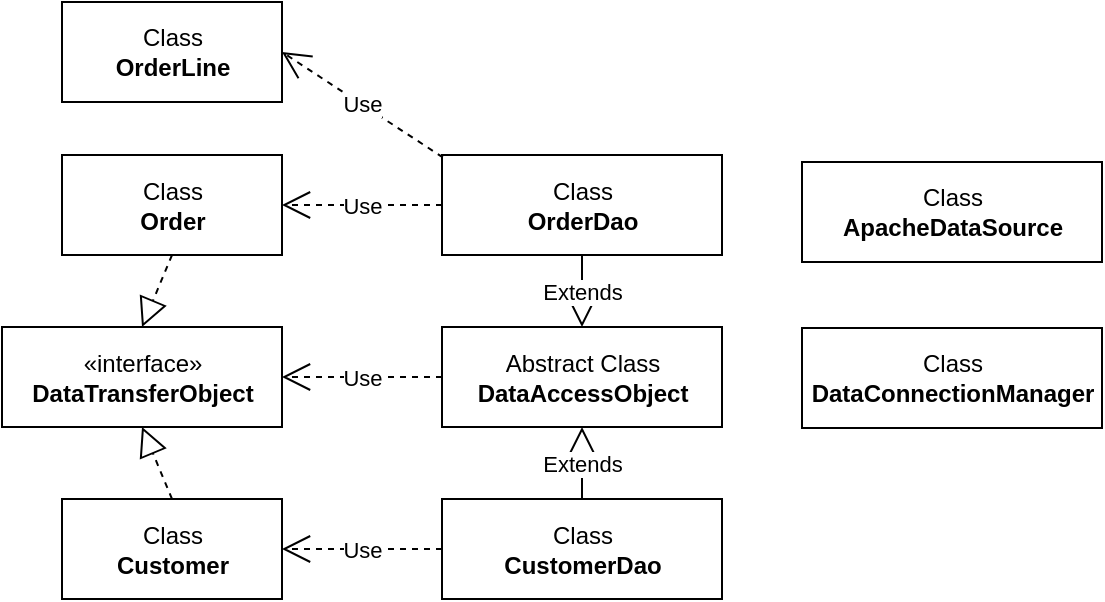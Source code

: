 <mxfile version="10.9.8"><diagram id="OZ5Dy_IM6g5SJeysHceF" name="Page-1"><mxGraphModel dx="898" dy="485" grid="1" gridSize="10" guides="1" tooltips="1" connect="1" arrows="1" fold="1" page="1" pageScale="1" pageWidth="827" pageHeight="1169" math="0" shadow="0"><root><mxCell id="0"/><mxCell id="1" parent="0"/><mxCell id="v3oZ63S12wDsm7N8SbaT-1" value="«interface»&lt;br&gt;&lt;b&gt;DataTransferObject&lt;/b&gt;" style="html=1;" vertex="1" parent="1"><mxGeometry x="180" y="302.5" width="140" height="50" as="geometry"/></mxCell><mxCell id="v3oZ63S12wDsm7N8SbaT-2" value="Abstract Class&lt;br&gt;&lt;b&gt;DataAccessObject&lt;/b&gt;" style="html=1;" vertex="1" parent="1"><mxGeometry x="400" y="302.5" width="140" height="50" as="geometry"/></mxCell><mxCell id="v3oZ63S12wDsm7N8SbaT-4" value="Class&lt;br&gt;&lt;b&gt;OrderLine&lt;/b&gt;" style="html=1;" vertex="1" parent="1"><mxGeometry x="210" y="140" width="110" height="50" as="geometry"/></mxCell><mxCell id="v3oZ63S12wDsm7N8SbaT-5" value="Class&lt;br&gt;&lt;b&gt;Customer&lt;/b&gt;" style="html=1;" vertex="1" parent="1"><mxGeometry x="210" y="388.5" width="110" height="50" as="geometry"/></mxCell><mxCell id="v3oZ63S12wDsm7N8SbaT-6" value="Class&lt;br&gt;&lt;b&gt;Order&lt;/b&gt;" style="html=1;" vertex="1" parent="1"><mxGeometry x="210" y="216.5" width="110" height="50" as="geometry"/></mxCell><mxCell id="v3oZ63S12wDsm7N8SbaT-8" value="Class&lt;br&gt;&lt;b&gt;OrderDao&lt;/b&gt;" style="html=1;" vertex="1" parent="1"><mxGeometry x="400" y="216.5" width="140" height="50" as="geometry"/></mxCell><mxCell id="v3oZ63S12wDsm7N8SbaT-9" value="Class&lt;br&gt;&lt;b&gt;CustomerDao&lt;/b&gt;" style="html=1;" vertex="1" parent="1"><mxGeometry x="400" y="388.5" width="140" height="50" as="geometry"/></mxCell><mxCell id="v3oZ63S12wDsm7N8SbaT-11" value="Extends" style="endArrow=block;endSize=16;endFill=0;html=1;exitX=0.5;exitY=0;exitDx=0;exitDy=0;entryX=0.5;entryY=1;entryDx=0;entryDy=0;" edge="1" parent="1" source="v3oZ63S12wDsm7N8SbaT-9" target="v3oZ63S12wDsm7N8SbaT-2"><mxGeometry width="160" relative="1" as="geometry"><mxPoint x="20" y="420" as="sourcePoint"/><mxPoint x="180" y="420" as="targetPoint"/></mxGeometry></mxCell><mxCell id="v3oZ63S12wDsm7N8SbaT-12" value="Extends" style="endArrow=block;endSize=16;endFill=0;html=1;exitX=0.5;exitY=1;exitDx=0;exitDy=0;entryX=0.5;entryY=0;entryDx=0;entryDy=0;" edge="1" parent="1" source="v3oZ63S12wDsm7N8SbaT-8" target="v3oZ63S12wDsm7N8SbaT-2"><mxGeometry width="160" relative="1" as="geometry"><mxPoint x="20" y="420" as="sourcePoint"/><mxPoint x="160" y="140" as="targetPoint"/></mxGeometry></mxCell><mxCell id="v3oZ63S12wDsm7N8SbaT-13" value="" style="endArrow=block;dashed=1;endFill=0;endSize=12;html=1;exitX=0.5;exitY=1;exitDx=0;exitDy=0;entryX=0.5;entryY=0;entryDx=0;entryDy=0;" edge="1" parent="1" source="v3oZ63S12wDsm7N8SbaT-6" target="v3oZ63S12wDsm7N8SbaT-1"><mxGeometry width="160" relative="1" as="geometry"><mxPoint x="20" y="420" as="sourcePoint"/><mxPoint x="180" y="420" as="targetPoint"/></mxGeometry></mxCell><mxCell id="v3oZ63S12wDsm7N8SbaT-14" value="" style="endArrow=block;dashed=1;endFill=0;endSize=12;html=1;exitX=0.5;exitY=0;exitDx=0;exitDy=0;entryX=0.5;entryY=1;entryDx=0;entryDy=0;" edge="1" parent="1" source="v3oZ63S12wDsm7N8SbaT-5" target="v3oZ63S12wDsm7N8SbaT-1"><mxGeometry width="160" relative="1" as="geometry"><mxPoint x="20" y="420" as="sourcePoint"/><mxPoint x="180" y="420" as="targetPoint"/></mxGeometry></mxCell><mxCell id="v3oZ63S12wDsm7N8SbaT-19" value="Use" style="endArrow=open;endSize=12;dashed=1;html=1;exitX=0;exitY=0.5;exitDx=0;exitDy=0;entryX=1;entryY=0.5;entryDx=0;entryDy=0;" edge="1" parent="1" source="v3oZ63S12wDsm7N8SbaT-9" target="v3oZ63S12wDsm7N8SbaT-5"><mxGeometry width="160" relative="1" as="geometry"><mxPoint x="20" y="480" as="sourcePoint"/><mxPoint x="180" y="480" as="targetPoint"/></mxGeometry></mxCell><mxCell id="v3oZ63S12wDsm7N8SbaT-20" value="Use" style="endArrow=open;endSize=12;dashed=1;html=1;exitX=0;exitY=0.5;exitDx=0;exitDy=0;entryX=1;entryY=0.5;entryDx=0;entryDy=0;" edge="1" parent="1" source="v3oZ63S12wDsm7N8SbaT-8" target="v3oZ63S12wDsm7N8SbaT-6"><mxGeometry width="160" relative="1" as="geometry"><mxPoint x="20" y="480" as="sourcePoint"/><mxPoint x="180" y="480" as="targetPoint"/></mxGeometry></mxCell><mxCell id="v3oZ63S12wDsm7N8SbaT-21" value="Use" style="endArrow=open;endSize=12;dashed=1;html=1;exitX=0;exitY=0.5;exitDx=0;exitDy=0;entryX=1;entryY=0.5;entryDx=0;entryDy=0;" edge="1" parent="1" source="v3oZ63S12wDsm7N8SbaT-2" target="v3oZ63S12wDsm7N8SbaT-1"><mxGeometry width="160" relative="1" as="geometry"><mxPoint x="20" y="480" as="sourcePoint"/><mxPoint x="180" y="480" as="targetPoint"/></mxGeometry></mxCell><mxCell id="v3oZ63S12wDsm7N8SbaT-22" value="Use" style="endArrow=open;endSize=12;dashed=1;html=1;exitX=0.003;exitY=0.024;exitDx=0;exitDy=0;exitPerimeter=0;entryX=1;entryY=0.5;entryDx=0;entryDy=0;" edge="1" parent="1" source="v3oZ63S12wDsm7N8SbaT-8" target="v3oZ63S12wDsm7N8SbaT-4"><mxGeometry width="160" relative="1" as="geometry"><mxPoint x="180" y="480" as="sourcePoint"/><mxPoint x="340" y="480" as="targetPoint"/></mxGeometry></mxCell><mxCell id="v3oZ63S12wDsm7N8SbaT-24" value="Class&lt;br&gt;&lt;b&gt;DataConnectionManager&lt;/b&gt;" style="html=1;" vertex="1" parent="1"><mxGeometry x="580" y="303" width="150" height="50" as="geometry"/></mxCell><mxCell id="v3oZ63S12wDsm7N8SbaT-27" value="Class&lt;br&gt;&lt;b&gt;ApacheDataSource&lt;/b&gt;" style="html=1;" vertex="1" parent="1"><mxGeometry x="580" y="220" width="150" height="50" as="geometry"/></mxCell></root></mxGraphModel></diagram></mxfile>